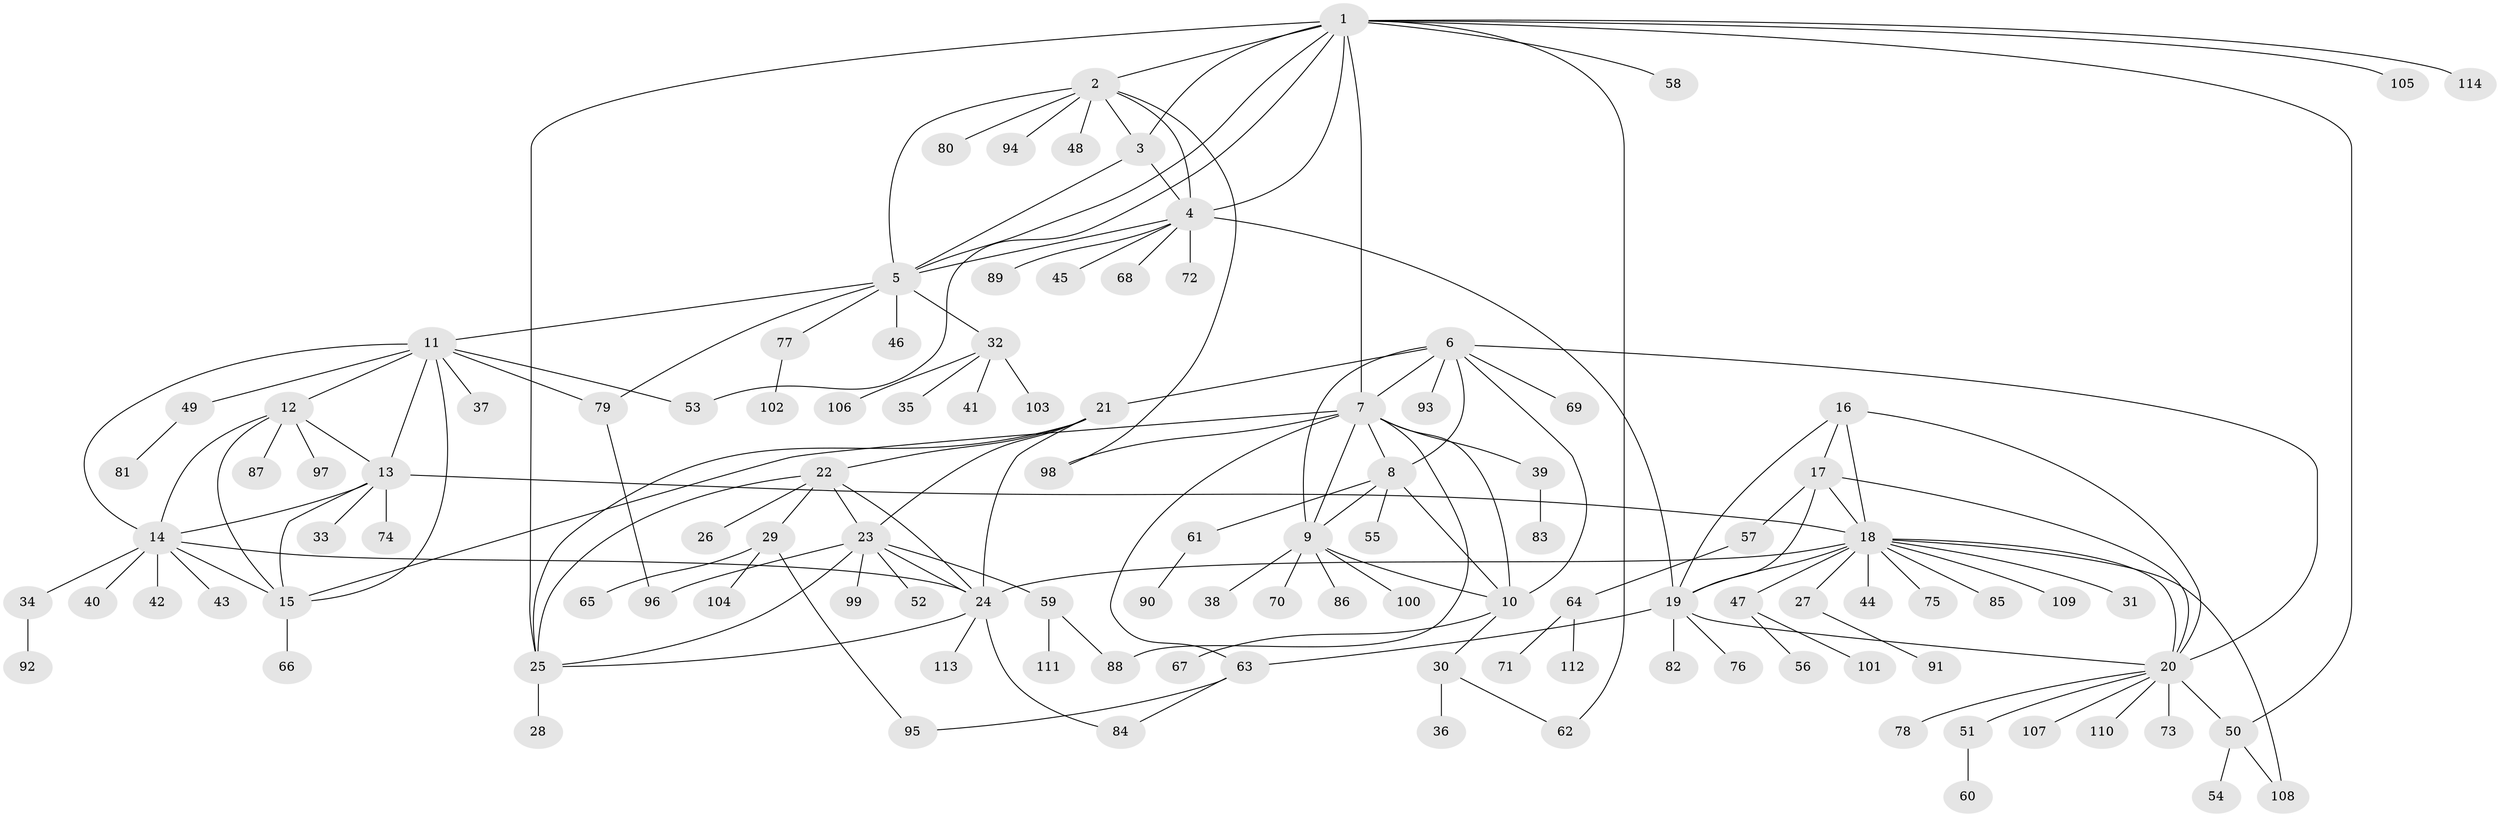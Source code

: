 // coarse degree distribution, {14: 0.011627906976744186, 7: 0.046511627906976744, 6: 0.023255813953488372, 8: 0.046511627906976744, 12: 0.011627906976744186, 4: 0.08139534883720931, 5: 0.011627906976744186, 13: 0.011627906976744186, 10: 0.011627906976744186, 2: 0.11627906976744186, 1: 0.5930232558139535, 3: 0.03488372093023256}
// Generated by graph-tools (version 1.1) at 2025/42/03/06/25 10:42:08]
// undirected, 114 vertices, 160 edges
graph export_dot {
graph [start="1"]
  node [color=gray90,style=filled];
  1;
  2;
  3;
  4;
  5;
  6;
  7;
  8;
  9;
  10;
  11;
  12;
  13;
  14;
  15;
  16;
  17;
  18;
  19;
  20;
  21;
  22;
  23;
  24;
  25;
  26;
  27;
  28;
  29;
  30;
  31;
  32;
  33;
  34;
  35;
  36;
  37;
  38;
  39;
  40;
  41;
  42;
  43;
  44;
  45;
  46;
  47;
  48;
  49;
  50;
  51;
  52;
  53;
  54;
  55;
  56;
  57;
  58;
  59;
  60;
  61;
  62;
  63;
  64;
  65;
  66;
  67;
  68;
  69;
  70;
  71;
  72;
  73;
  74;
  75;
  76;
  77;
  78;
  79;
  80;
  81;
  82;
  83;
  84;
  85;
  86;
  87;
  88;
  89;
  90;
  91;
  92;
  93;
  94;
  95;
  96;
  97;
  98;
  99;
  100;
  101;
  102;
  103;
  104;
  105;
  106;
  107;
  108;
  109;
  110;
  111;
  112;
  113;
  114;
  1 -- 2;
  1 -- 3;
  1 -- 4;
  1 -- 5;
  1 -- 7;
  1 -- 25;
  1 -- 50;
  1 -- 53;
  1 -- 58;
  1 -- 62;
  1 -- 105;
  1 -- 114;
  2 -- 3;
  2 -- 4;
  2 -- 5;
  2 -- 48;
  2 -- 80;
  2 -- 94;
  2 -- 98;
  3 -- 4;
  3 -- 5;
  4 -- 5;
  4 -- 19;
  4 -- 45;
  4 -- 68;
  4 -- 72;
  4 -- 89;
  5 -- 11;
  5 -- 32;
  5 -- 46;
  5 -- 77;
  5 -- 79;
  6 -- 7;
  6 -- 8;
  6 -- 9;
  6 -- 10;
  6 -- 20;
  6 -- 21;
  6 -- 69;
  6 -- 93;
  7 -- 8;
  7 -- 9;
  7 -- 10;
  7 -- 15;
  7 -- 39;
  7 -- 63;
  7 -- 88;
  7 -- 98;
  8 -- 9;
  8 -- 10;
  8 -- 55;
  8 -- 61;
  9 -- 10;
  9 -- 38;
  9 -- 70;
  9 -- 86;
  9 -- 100;
  10 -- 30;
  10 -- 67;
  11 -- 12;
  11 -- 13;
  11 -- 14;
  11 -- 15;
  11 -- 37;
  11 -- 49;
  11 -- 53;
  11 -- 79;
  12 -- 13;
  12 -- 14;
  12 -- 15;
  12 -- 87;
  12 -- 97;
  13 -- 14;
  13 -- 15;
  13 -- 18;
  13 -- 33;
  13 -- 74;
  14 -- 15;
  14 -- 24;
  14 -- 34;
  14 -- 40;
  14 -- 42;
  14 -- 43;
  15 -- 66;
  16 -- 17;
  16 -- 18;
  16 -- 19;
  16 -- 20;
  17 -- 18;
  17 -- 19;
  17 -- 20;
  17 -- 57;
  18 -- 19;
  18 -- 20;
  18 -- 24;
  18 -- 27;
  18 -- 31;
  18 -- 44;
  18 -- 47;
  18 -- 75;
  18 -- 85;
  18 -- 108;
  18 -- 109;
  19 -- 20;
  19 -- 63;
  19 -- 76;
  19 -- 82;
  20 -- 50;
  20 -- 51;
  20 -- 73;
  20 -- 78;
  20 -- 107;
  20 -- 110;
  21 -- 22;
  21 -- 23;
  21 -- 24;
  21 -- 25;
  22 -- 23;
  22 -- 24;
  22 -- 25;
  22 -- 26;
  22 -- 29;
  23 -- 24;
  23 -- 25;
  23 -- 52;
  23 -- 59;
  23 -- 96;
  23 -- 99;
  24 -- 25;
  24 -- 84;
  24 -- 113;
  25 -- 28;
  27 -- 91;
  29 -- 65;
  29 -- 95;
  29 -- 104;
  30 -- 36;
  30 -- 62;
  32 -- 35;
  32 -- 41;
  32 -- 103;
  32 -- 106;
  34 -- 92;
  39 -- 83;
  47 -- 56;
  47 -- 101;
  49 -- 81;
  50 -- 54;
  50 -- 108;
  51 -- 60;
  57 -- 64;
  59 -- 88;
  59 -- 111;
  61 -- 90;
  63 -- 84;
  63 -- 95;
  64 -- 71;
  64 -- 112;
  77 -- 102;
  79 -- 96;
}
